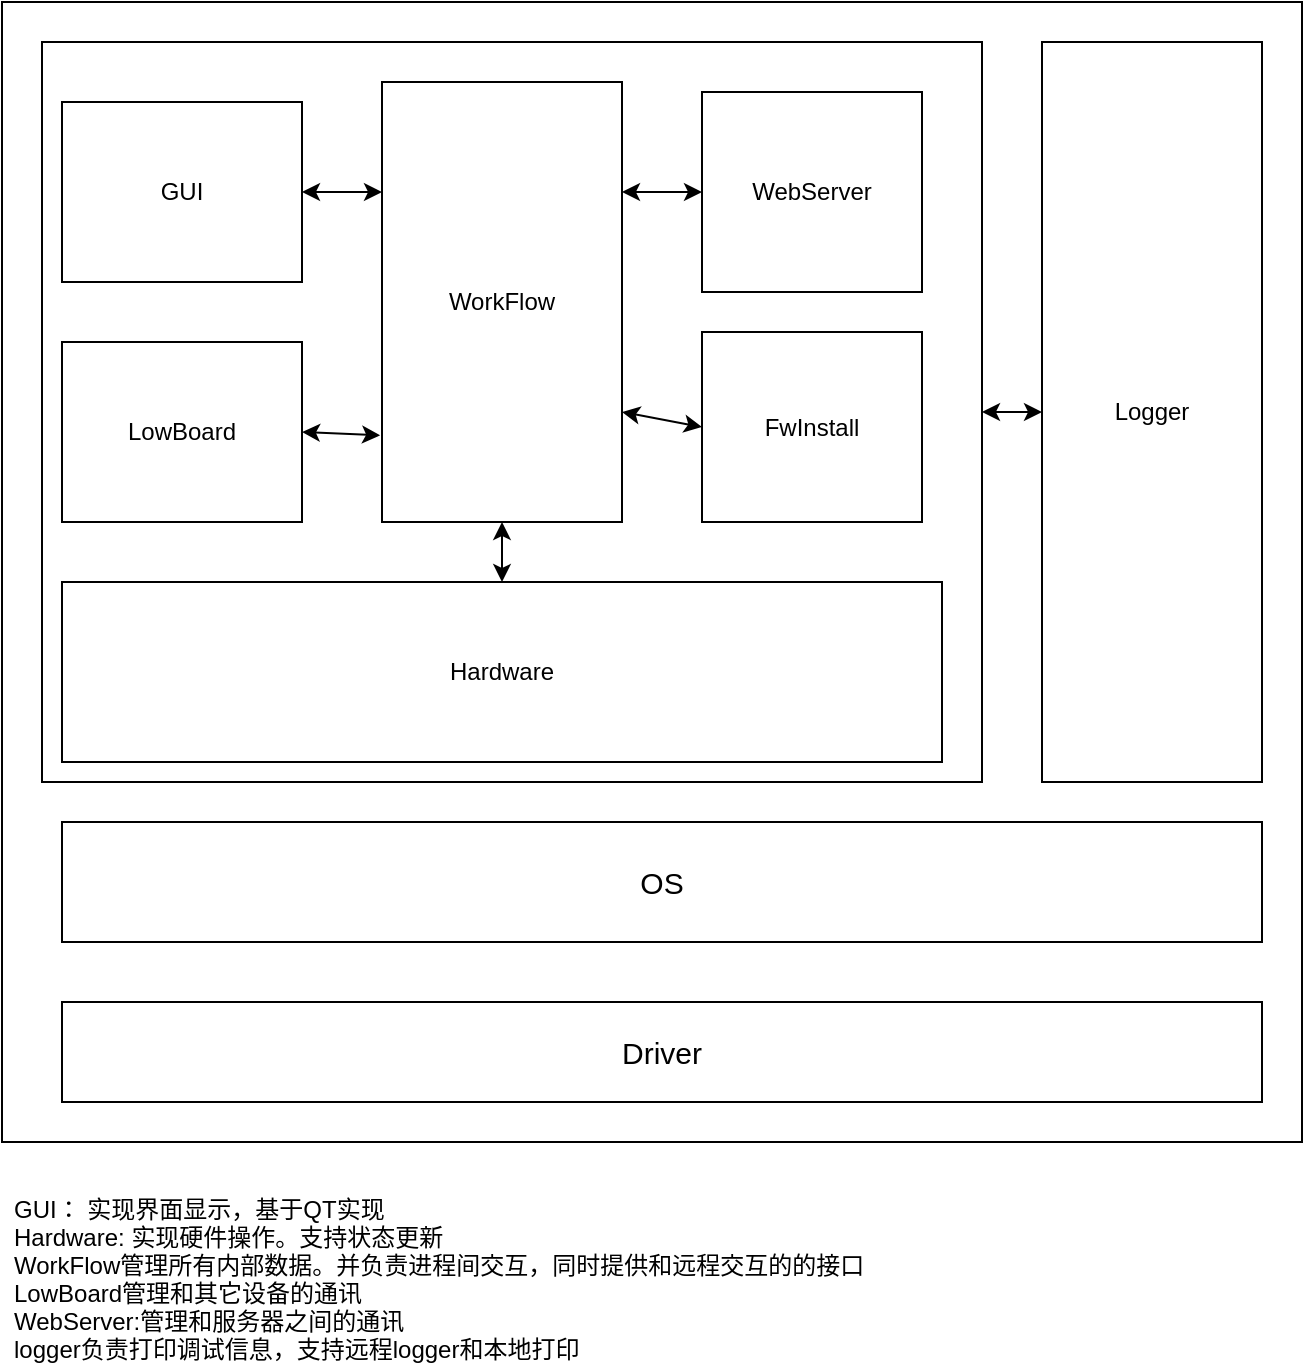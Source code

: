 <mxfile>
    <diagram id="WGOShRHBxKI9BXy2auR0" name="第 1 页">
        <mxGraphModel dx="623" dy="522" grid="1" gridSize="10" guides="1" tooltips="1" connect="1" arrows="1" fold="1" page="1" pageScale="1" pageWidth="827" pageHeight="1169" math="0" shadow="0">
            <root>
                <mxCell id="0"/>
                <mxCell id="1" parent="0"/>
                <mxCell id="21" value="" style="rounded=0;whiteSpace=wrap;html=1;" parent="1" vertex="1">
                    <mxGeometry x="50" y="80" width="650" height="570" as="geometry"/>
                </mxCell>
                <mxCell id="43" style="edgeStyle=none;html=1;exitX=1;exitY=0.5;exitDx=0;exitDy=0;entryX=0;entryY=0.5;entryDx=0;entryDy=0;startArrow=classic;startFill=1;" parent="1" source="39" target="38" edge="1">
                    <mxGeometry relative="1" as="geometry"/>
                </mxCell>
                <mxCell id="39" value="" style="rounded=0;whiteSpace=wrap;html=1;" parent="1" vertex="1">
                    <mxGeometry x="70" y="100" width="470" height="370" as="geometry"/>
                </mxCell>
                <mxCell id="3" value="Driver" style="rounded=0;whiteSpace=wrap;html=1;strokeWidth=1;fontSize=15;" parent="1" vertex="1">
                    <mxGeometry x="80" y="580" width="600" height="50" as="geometry"/>
                </mxCell>
                <mxCell id="5" value="OS" style="rounded=0;whiteSpace=wrap;html=1;fontSize=15;strokeWidth=1;fillColor=none;" parent="1" vertex="1">
                    <mxGeometry x="80" y="490" width="600" height="60" as="geometry"/>
                </mxCell>
                <mxCell id="42" style="edgeStyle=none;html=1;exitX=0.5;exitY=1;exitDx=0;exitDy=0;entryX=0.5;entryY=0;entryDx=0;entryDy=0;startArrow=classic;startFill=1;" parent="1" source="8" target="36" edge="1">
                    <mxGeometry relative="1" as="geometry"/>
                </mxCell>
                <mxCell id="8" value="WorkFlow" style="rounded=0;whiteSpace=wrap;html=1;" parent="1" vertex="1">
                    <mxGeometry x="240" y="120" width="120" height="220" as="geometry"/>
                </mxCell>
                <mxCell id="11" value="WebServer" style="rounded=0;whiteSpace=wrap;html=1;" parent="1" vertex="1">
                    <mxGeometry x="400" y="125" width="110" height="100" as="geometry"/>
                </mxCell>
                <mxCell id="25" value="" style="endArrow=classic;html=1;exitX=1;exitY=0.5;exitDx=0;exitDy=0;entryX=0;entryY=0.25;entryDx=0;entryDy=0;startArrow=classic;startFill=1;" parent="1" source="32" target="8" edge="1">
                    <mxGeometry width="50" height="50" relative="1" as="geometry">
                        <mxPoint x="220" y="190" as="sourcePoint"/>
                        <mxPoint x="370" y="90" as="targetPoint"/>
                    </mxGeometry>
                </mxCell>
                <mxCell id="29" value="" style="endArrow=classic;startArrow=classic;html=1;entryX=0;entryY=0.5;entryDx=0;entryDy=0;exitX=1;exitY=0.25;exitDx=0;exitDy=0;" parent="1" source="8" target="11" edge="1">
                    <mxGeometry width="50" height="50" relative="1" as="geometry">
                        <mxPoint x="447" y="260" as="sourcePoint"/>
                        <mxPoint x="497" y="210" as="targetPoint"/>
                    </mxGeometry>
                </mxCell>
                <mxCell id="32" value="GUI" style="rounded=0;whiteSpace=wrap;html=1;" parent="1" vertex="1">
                    <mxGeometry x="80" y="130" width="120" height="90" as="geometry"/>
                </mxCell>
                <mxCell id="35" value="GUI： 实现界面显示，基于QT实现&#10;Hardware: 实现硬件操作。支持状态更新&#10;WorkFlow管理所有内部数据。并负责进程间交互，同时提供和远程交互的的接口&#10;LowBoard管理和其它设备的通讯&#10;WebServer:管理和服务器之间的通讯&#10;logger负责打印调试信息，支持远程logger和本地打印&#10;&#10;" style="text;strokeColor=none;fillColor=none;align=left;verticalAlign=top;spacingLeft=4;spacingRight=4;overflow=hidden;rotatable=0;points=[[0,0.5],[1,0.5]];portConstraint=eastwest;" parent="1" vertex="1">
                    <mxGeometry x="50" y="670" width="440" height="90" as="geometry"/>
                </mxCell>
                <mxCell id="36" value="Hardware" style="rounded=0;whiteSpace=wrap;html=1;" parent="1" vertex="1">
                    <mxGeometry x="80" y="370" width="440" height="90" as="geometry"/>
                </mxCell>
                <mxCell id="41" style="edgeStyle=none;html=1;exitX=1;exitY=0.5;exitDx=0;exitDy=0;entryX=-0.008;entryY=0.803;entryDx=0;entryDy=0;entryPerimeter=0;startArrow=classic;startFill=1;" parent="1" source="37" target="8" edge="1">
                    <mxGeometry relative="1" as="geometry"/>
                </mxCell>
                <mxCell id="37" value="LowBoard" style="rounded=0;whiteSpace=wrap;html=1;" parent="1" vertex="1">
                    <mxGeometry x="80" y="250" width="120" height="90" as="geometry"/>
                </mxCell>
                <mxCell id="38" value="Logger" style="rounded=0;whiteSpace=wrap;html=1;" parent="1" vertex="1">
                    <mxGeometry x="570" y="100" width="110" height="370" as="geometry"/>
                </mxCell>
                <mxCell id="46" style="edgeStyle=none;html=1;exitX=0;exitY=0.5;exitDx=0;exitDy=0;entryX=1;entryY=0.75;entryDx=0;entryDy=0;startArrow=classic;startFill=1;" parent="1" source="44" target="8" edge="1">
                    <mxGeometry relative="1" as="geometry"/>
                </mxCell>
                <mxCell id="44" value="FwInstall" style="rounded=0;whiteSpace=wrap;html=1;" parent="1" vertex="1">
                    <mxGeometry x="400" y="245" width="110" height="95" as="geometry"/>
                </mxCell>
            </root>
        </mxGraphModel>
    </diagram>
</mxfile>